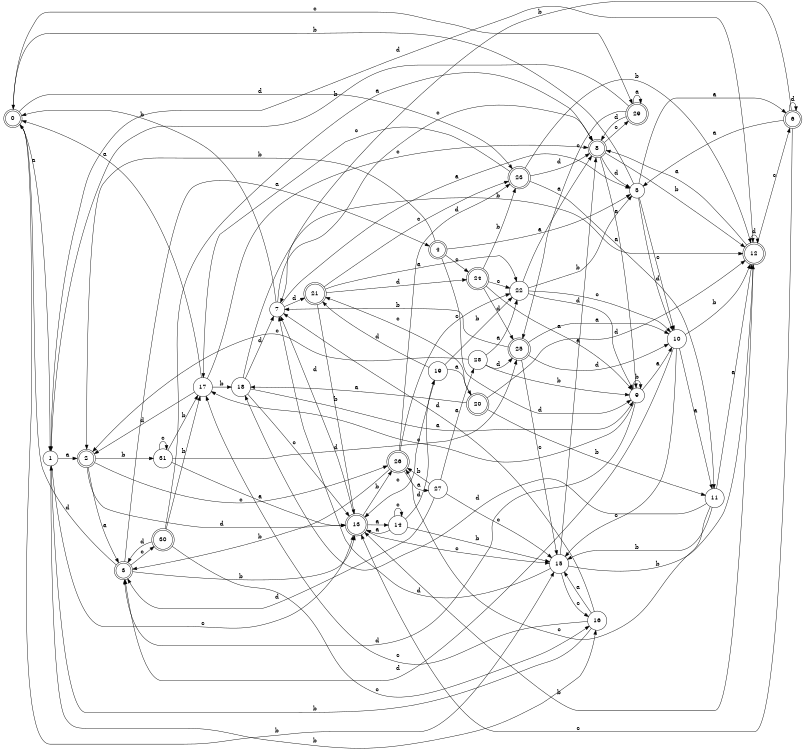 digraph n26_3 {
__start0 [label="" shape="none"];

rankdir=LR;
size="8,5";

s0 [style="rounded,filled", color="black", fillcolor="white" shape="doublecircle", label="0"];
s1 [style="filled", color="black", fillcolor="white" shape="circle", label="1"];
s2 [style="rounded,filled", color="black", fillcolor="white" shape="doublecircle", label="2"];
s3 [style="rounded,filled", color="black", fillcolor="white" shape="doublecircle", label="3"];
s4 [style="rounded,filled", color="black", fillcolor="white" shape="doublecircle", label="4"];
s5 [style="filled", color="black", fillcolor="white" shape="circle", label="5"];
s6 [style="rounded,filled", color="black", fillcolor="white" shape="doublecircle", label="6"];
s7 [style="filled", color="black", fillcolor="white" shape="circle", label="7"];
s8 [style="rounded,filled", color="black", fillcolor="white" shape="doublecircle", label="8"];
s9 [style="filled", color="black", fillcolor="white" shape="circle", label="9"];
s10 [style="filled", color="black", fillcolor="white" shape="circle", label="10"];
s11 [style="filled", color="black", fillcolor="white" shape="circle", label="11"];
s12 [style="rounded,filled", color="black", fillcolor="white" shape="doublecircle", label="12"];
s13 [style="rounded,filled", color="black", fillcolor="white" shape="doublecircle", label="13"];
s14 [style="filled", color="black", fillcolor="white" shape="circle", label="14"];
s15 [style="filled", color="black", fillcolor="white" shape="circle", label="15"];
s16 [style="filled", color="black", fillcolor="white" shape="circle", label="16"];
s17 [style="filled", color="black", fillcolor="white" shape="circle", label="17"];
s18 [style="filled", color="black", fillcolor="white" shape="circle", label="18"];
s19 [style="filled", color="black", fillcolor="white" shape="circle", label="19"];
s20 [style="rounded,filled", color="black", fillcolor="white" shape="doublecircle", label="20"];
s21 [style="rounded,filled", color="black", fillcolor="white" shape="doublecircle", label="21"];
s22 [style="filled", color="black", fillcolor="white" shape="circle", label="22"];
s23 [style="rounded,filled", color="black", fillcolor="white" shape="doublecircle", label="23"];
s24 [style="rounded,filled", color="black", fillcolor="white" shape="doublecircle", label="24"];
s25 [style="rounded,filled", color="black", fillcolor="white" shape="doublecircle", label="25"];
s26 [style="rounded,filled", color="black", fillcolor="white" shape="doublecircle", label="26"];
s27 [style="filled", color="black", fillcolor="white" shape="circle", label="27"];
s28 [style="filled", color="black", fillcolor="white" shape="circle", label="28"];
s29 [style="rounded,filled", color="black", fillcolor="white" shape="doublecircle", label="29"];
s30 [style="rounded,filled", color="black", fillcolor="white" shape="doublecircle", label="30"];
s31 [style="filled", color="black", fillcolor="white" shape="circle", label="31"];
s0 -> s1 [label="a"];
s0 -> s15 [label="b"];
s0 -> s29 [label="c"];
s0 -> s23 [label="d"];
s1 -> s2 [label="a"];
s1 -> s16 [label="b"];
s1 -> s13 [label="c"];
s1 -> s12 [label="d"];
s2 -> s3 [label="a"];
s2 -> s31 [label="b"];
s2 -> s26 [label="c"];
s2 -> s13 [label="d"];
s3 -> s4 [label="a"];
s3 -> s13 [label="b"];
s3 -> s30 [label="c"];
s3 -> s0 [label="d"];
s4 -> s5 [label="a"];
s4 -> s2 [label="b"];
s4 -> s24 [label="c"];
s4 -> s9 [label="d"];
s5 -> s6 [label="a"];
s5 -> s0 [label="b"];
s5 -> s10 [label="c"];
s5 -> s10 [label="d"];
s6 -> s5 [label="a"];
s6 -> s7 [label="b"];
s6 -> s13 [label="c"];
s6 -> s6 [label="d"];
s7 -> s5 [label="a"];
s7 -> s0 [label="b"];
s7 -> s8 [label="c"];
s7 -> s21 [label="d"];
s8 -> s9 [label="a"];
s8 -> s12 [label="b"];
s8 -> s29 [label="c"];
s8 -> s5 [label="d"];
s9 -> s10 [label="a"];
s9 -> s9 [label="b"];
s9 -> s17 [label="c"];
s9 -> s3 [label="d"];
s10 -> s11 [label="a"];
s10 -> s12 [label="b"];
s10 -> s15 [label="c"];
s10 -> s3 [label="d"];
s11 -> s12 [label="a"];
s11 -> s15 [label="b"];
s11 -> s26 [label="c"];
s11 -> s18 [label="d"];
s12 -> s8 [label="a"];
s12 -> s13 [label="b"];
s12 -> s6 [label="c"];
s12 -> s12 [label="d"];
s13 -> s14 [label="a"];
s13 -> s26 [label="b"];
s13 -> s15 [label="c"];
s13 -> s7 [label="d"];
s14 -> s13 [label="a"];
s14 -> s15 [label="b"];
s14 -> s14 [label="c"];
s14 -> s19 [label="d"];
s15 -> s8 [label="a"];
s15 -> s12 [label="b"];
s15 -> s16 [label="c"];
s15 -> s7 [label="d"];
s16 -> s15 [label="a"];
s16 -> s1 [label="b"];
s16 -> s17 [label="c"];
s16 -> s7 [label="d"];
s17 -> s0 [label="a"];
s17 -> s18 [label="b"];
s17 -> s8 [label="c"];
s17 -> s2 [label="d"];
s18 -> s9 [label="a"];
s18 -> s12 [label="b"];
s18 -> s13 [label="c"];
s18 -> s7 [label="d"];
s19 -> s20 [label="a"];
s19 -> s22 [label="b"];
s19 -> s13 [label="c"];
s19 -> s21 [label="d"];
s20 -> s18 [label="a"];
s20 -> s11 [label="b"];
s20 -> s21 [label="c"];
s20 -> s12 [label="d"];
s21 -> s22 [label="a"];
s21 -> s13 [label="b"];
s21 -> s23 [label="c"];
s21 -> s24 [label="d"];
s22 -> s8 [label="a"];
s22 -> s5 [label="b"];
s22 -> s10 [label="c"];
s22 -> s9 [label="d"];
s23 -> s11 [label="a"];
s23 -> s12 [label="b"];
s23 -> s17 [label="c"];
s23 -> s8 [label="d"];
s24 -> s9 [label="a"];
s24 -> s23 [label="b"];
s24 -> s22 [label="c"];
s24 -> s25 [label="d"];
s25 -> s10 [label="a"];
s25 -> s7 [label="b"];
s25 -> s15 [label="c"];
s25 -> s10 [label="d"];
s26 -> s27 [label="a"];
s26 -> s3 [label="b"];
s26 -> s22 [label="c"];
s26 -> s23 [label="d"];
s27 -> s28 [label="a"];
s27 -> s26 [label="b"];
s27 -> s15 [label="c"];
s27 -> s3 [label="d"];
s28 -> s22 [label="a"];
s28 -> s9 [label="b"];
s28 -> s2 [label="c"];
s28 -> s25 [label="d"];
s29 -> s29 [label="a"];
s29 -> s1 [label="b"];
s29 -> s25 [label="c"];
s29 -> s8 [label="d"];
s30 -> s8 [label="a"];
s30 -> s17 [label="b"];
s30 -> s16 [label="c"];
s30 -> s3 [label="d"];
s31 -> s13 [label="a"];
s31 -> s17 [label="b"];
s31 -> s31 [label="c"];
s31 -> s25 [label="d"];

}